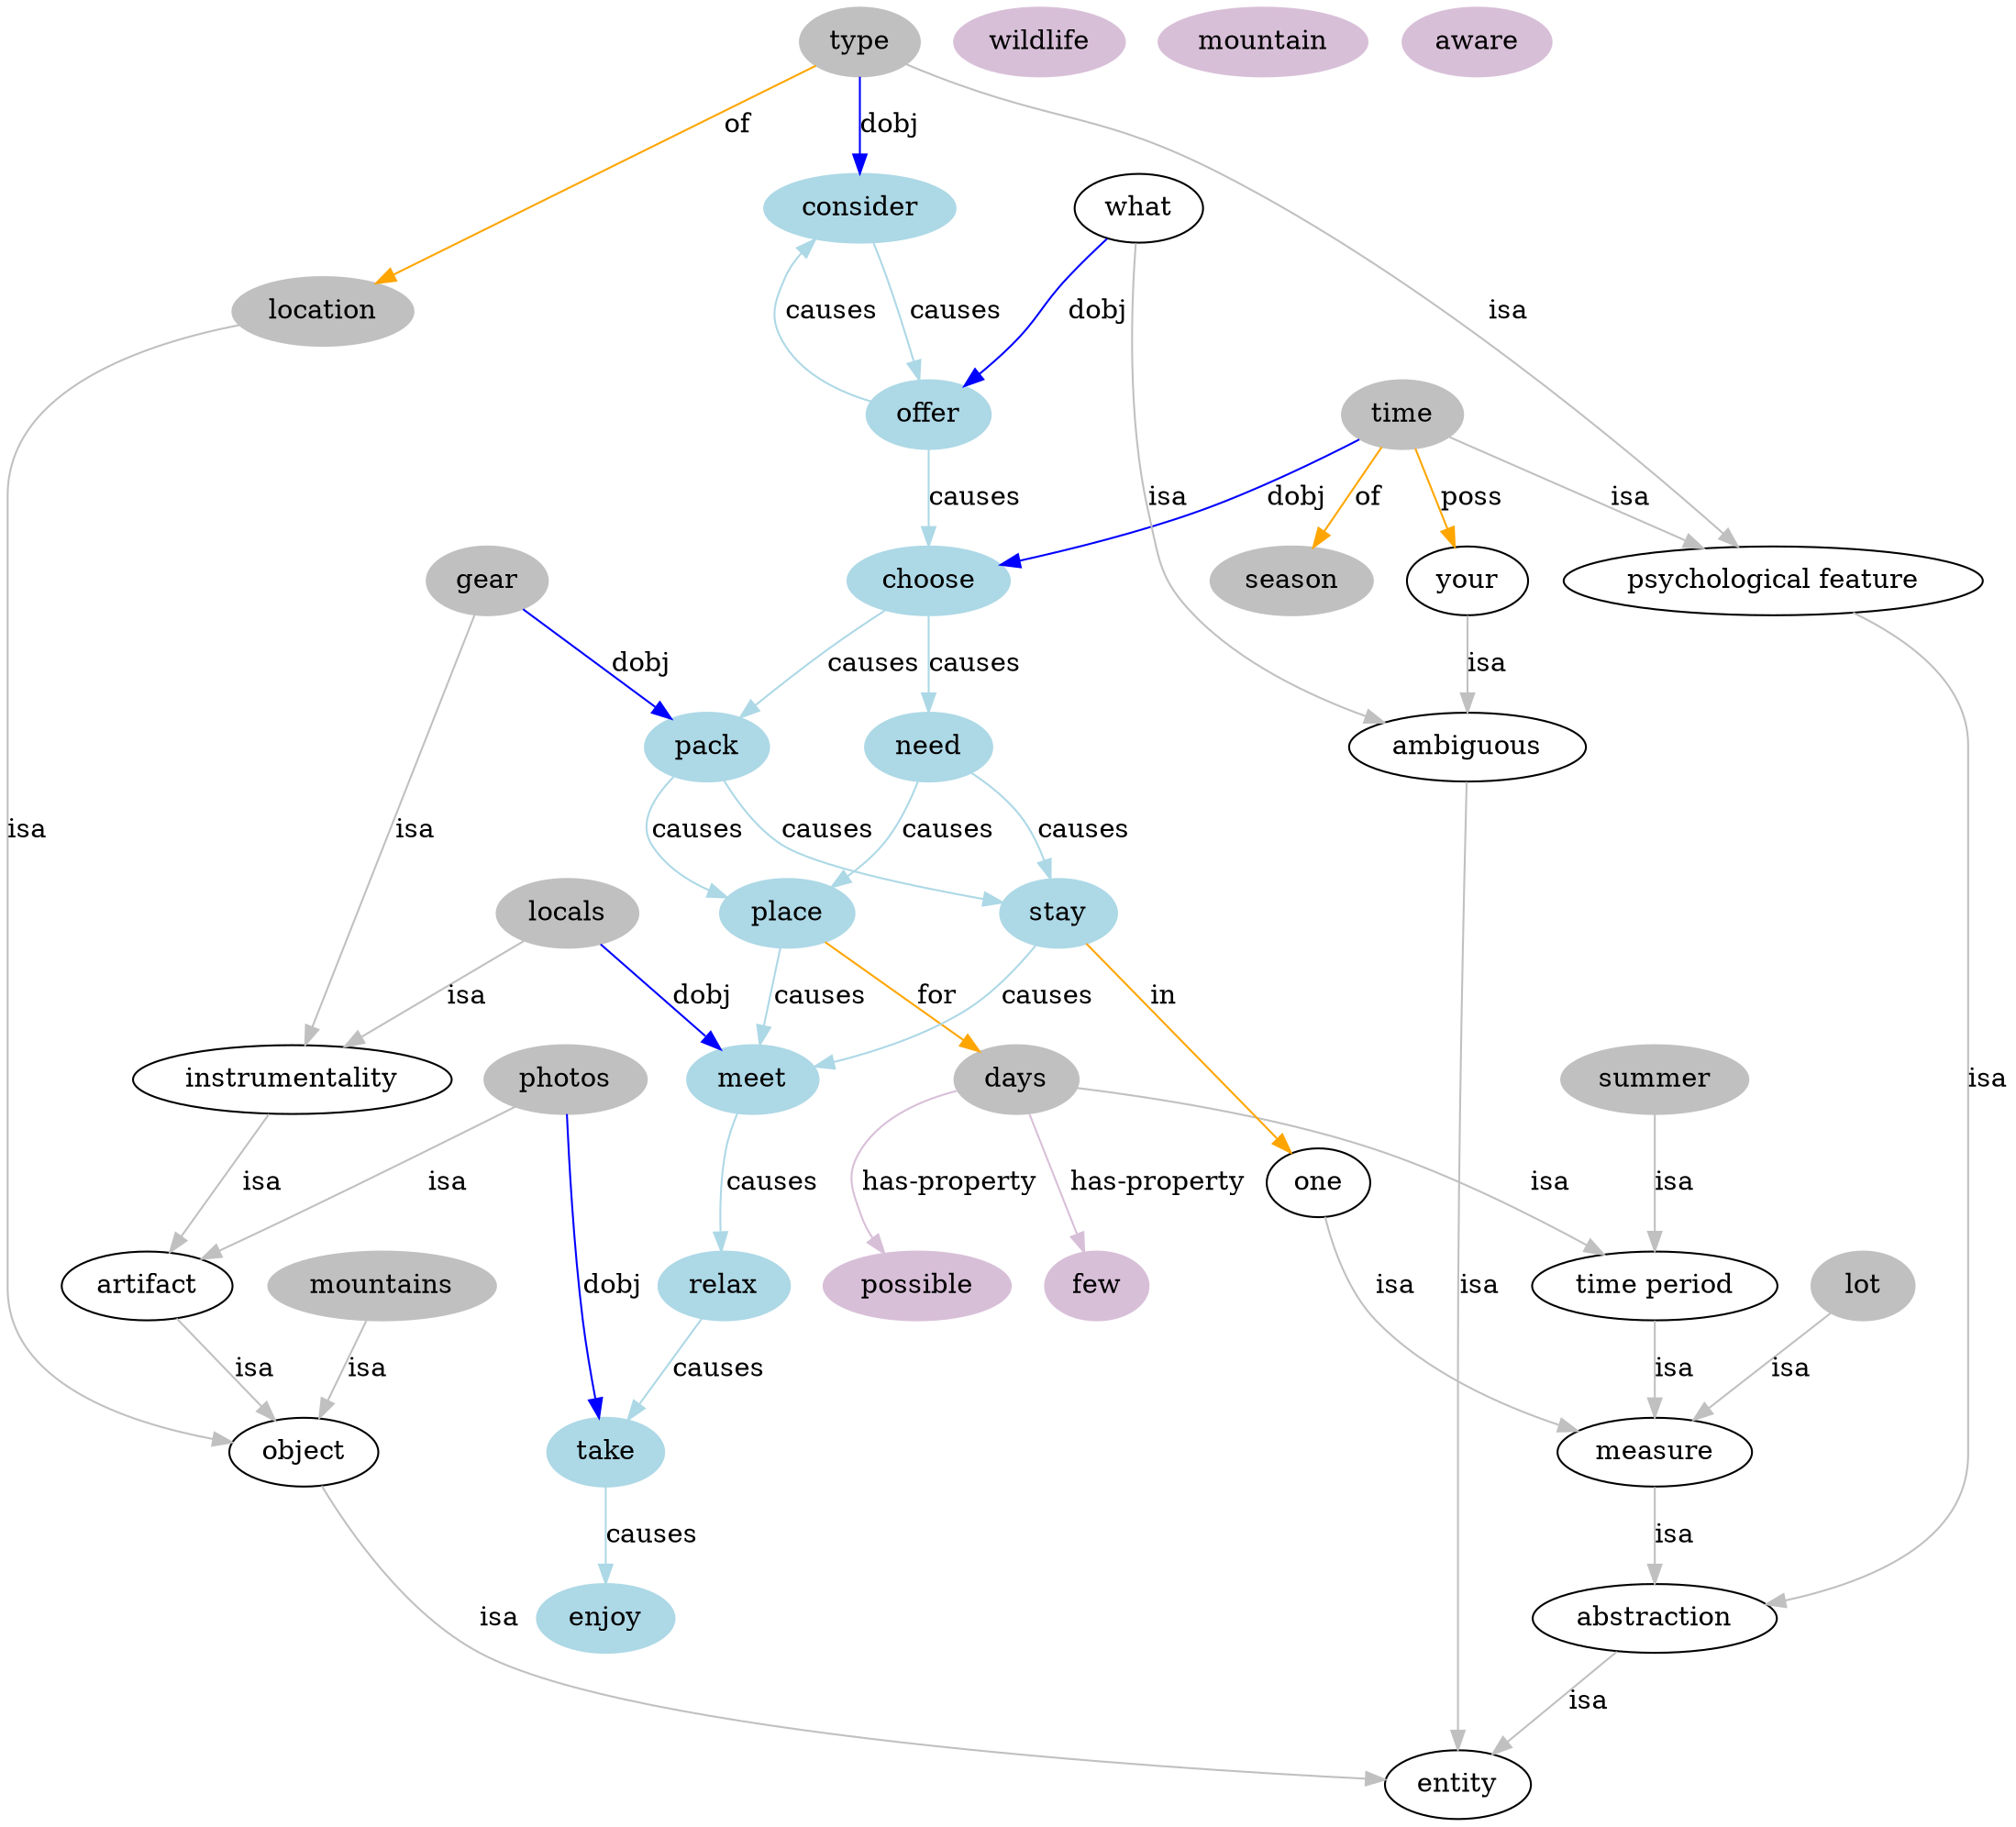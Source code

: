 digraph typehierarchy {
"time period" -> "measure" [label = "isa"  color = "grey"]
"days" -> "time period" [label = "isa"  color = "grey"]
"object" -> "entity" [label = "isa"  color = "grey"]
"artifact" -> "object" [label = "isa"  color = "grey"]
"gear" -> "instrumentality" [label = "isa"  color = "grey"]
"locals" -> "instrumentality" [label = "isa"  color = "grey"]
"lot" -> "measure" [label = "isa"  color = "grey"]
"mountains" -> "object" [label = "isa"  color = "grey"]
"photos" -> "artifact" [label = "isa"  color = "grey"]
"summer" -> "time period" [label = "isa"  color = "grey"]
"time" -> "psychological feature" [label = "isa"  color = "grey"]
"type" -> "psychological feature" [label = "isa"  color = "grey"]
"one" -> "measure" [label = "isa"  color = "grey"]
"what" -> "ambiguous" [label = "isa"  color = "grey"]
"your" -> "ambiguous" [label = "isa"  color = "grey"]
"psychological feature" -> "abstraction" [label = "isa"  color = "grey"]
"location" -> "object" [label = "isa"  color = "grey"]
"instrumentality" -> "artifact" [label = "isa"  color = "grey"]
"measure" -> "abstraction" [label = "isa"  color = "grey"]
"abstraction" -> "entity" [label = "isa"  color = "grey"]
"ambiguous" -> "entity" [label = "isa"  color = "grey"]
"choose" -> "need" [label = "causes"  color = "lightblue"]
"choose" -> "pack" [label = "causes"  color = "lightblue"]
"consider" -> "offer" [label = "causes"  color = "lightblue"]
"meet" -> "relax" [label = "causes"  color = "lightblue"]
"need" -> "place" [label = "causes"  color = "lightblue"]
"need" -> "stay" [label = "causes"  color = "lightblue"]
"offer" -> "choose" [label = "causes"  color = "lightblue"]
"offer" -> "consider" [label = "causes"  color = "lightblue"]
"pack" -> "place" [label = "causes"  color = "lightblue"]
"pack" -> "stay" [label = "causes"  color = "lightblue"]
"place" -> "meet" [label = "causes"  color = "lightblue"]
"relax" -> "take" [label = "causes"  color = "lightblue"]
"stay" -> "meet" [label = "causes"  color = "lightblue"]
"take" -> "enjoy" [label = "causes"  color = "lightblue"]
"type" -> "consider" [label = "dobj"  color = "blue"]
"what" -> "offer" [label = "dobj"  color = "blue"]
"time" -> "choose" [label = "dobj"  color = "blue"]
"gear" -> "pack" [label = "dobj"  color = "blue"]
"locals" -> "meet" [label = "dobj"  color = "blue"]
"photos" -> "take" [label = "dobj"  color = "blue"]
"type" -> "location" [label = "of"  color = "orange"]
"time" -> "season" [label = "of"  color = "orange"]
"time" -> "your" [label = "poss"  color = "orange"]
"stay" -> "one" [label = "in"  color = "orange"]
"place" -> "days" [label = "for"  color = "orange"]
"days" -> "few" [label = "has-property"  color = "thistle"]
"days" -> "possible" [label = "has-property"  color = "thistle"]
"type"[color = "grey"  style = "filled"]
"time"[color = "grey"  style = "filled"]
"summer"[color = "grey"  style = "filled"]
"season"[color = "grey"  style = "filled"]
"photos"[color = "grey"  style = "filled"]
"mountains"[color = "grey"  style = "filled"]
"lot"[color = "grey"  style = "filled"]
"location"[color = "grey"  style = "filled"]
"locals"[color = "grey"  style = "filled"]
"gear"[color = "grey"  style = "filled"]
"days"[color = "grey"  style = "filled"]
"take"[color = "lightblue"  style = "filled"]
"stay"[color = "lightblue"  style = "filled"]
"relax"[color = "lightblue"  style = "filled"]
"place"[color = "lightblue"  style = "filled"]
"pack"[color = "lightblue"  style = "filled"]
"offer"[color = "lightblue"  style = "filled"]
"need"[color = "lightblue"  style = "filled"]
"meet"[color = "lightblue"  style = "filled"]
"enjoy"[color = "lightblue"  style = "filled"]
"consider"[color = "lightblue"  style = "filled"]
"choose"[color = "lightblue"  style = "filled"]
"wildlife"[color = "thistle"  style = "filled"]
"possible"[color = "thistle"  style = "filled"]
"mountain"[color = "thistle"  style = "filled"]
"few"[color = "thistle"  style = "filled"]
"aware"[color = "thistle"  style = "filled"]
}